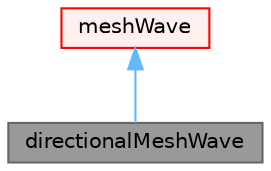 digraph "directionalMeshWave"
{
 // LATEX_PDF_SIZE
  bgcolor="transparent";
  edge [fontname=Helvetica,fontsize=10,labelfontname=Helvetica,labelfontsize=10];
  node [fontname=Helvetica,fontsize=10,shape=box,height=0.2,width=0.4];
  Node1 [id="Node000001",label="directionalMeshWave",height=0.2,width=0.4,color="gray40", fillcolor="grey60", style="filled", fontcolor="black",tooltip="Variant of meshWave distance-to-patch method."];
  Node2 -> Node1 [id="edge1_Node000001_Node000002",dir="back",color="steelblue1",style="solid",tooltip=" "];
  Node2 [id="Node000002",label="meshWave",height=0.2,width=0.4,color="red", fillcolor="#FFF0F0", style="filled",URL="$classFoam_1_1patchDistMethods_1_1meshWave.html",tooltip="Fast topological mesh-wave method for calculating the distance to nearest patch for all cells and bou..."];
}
